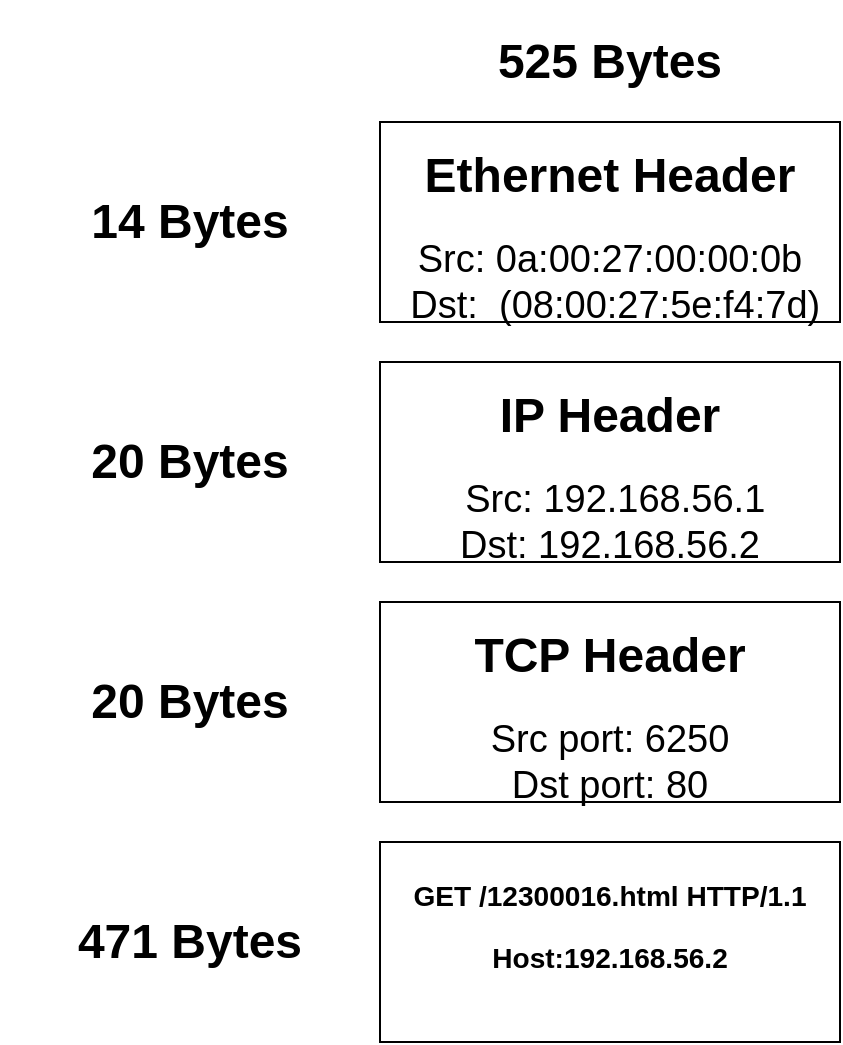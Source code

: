 <mxfile version="27.0.3">
  <diagram name="Page-1" id="wHmhhaLMYHdC2_dwPvvY">
    <mxGraphModel dx="1042" dy="562" grid="0" gridSize="10" guides="1" tooltips="1" connect="1" arrows="1" fold="1" page="1" pageScale="1" pageWidth="850" pageHeight="1100" math="0" shadow="0">
      <root>
        <mxCell id="0" />
        <mxCell id="1" parent="0" />
        <mxCell id="4Pf_NoGqQz4U8e35FGZp-1" value="&lt;h1&gt;Ethernet Header&lt;/h1&gt;&lt;div&gt;&lt;font style=&quot;font-size: 19px;&quot;&gt;Src: 0a:00:27:00:00:0b&lt;/font&gt;&lt;/div&gt;&lt;div&gt;&lt;font style=&quot;font-size: 19px;&quot;&gt;&amp;nbsp;Dst:&amp;nbsp; (08:00:27:5e:f4:7d)&lt;/font&gt;&lt;/div&gt;" style="rounded=0;whiteSpace=wrap;html=1;" vertex="1" parent="1">
          <mxGeometry x="320" y="70" width="230" height="100" as="geometry" />
        </mxCell>
        <mxCell id="4Pf_NoGqQz4U8e35FGZp-2" value="&lt;h1&gt;TCP Header&lt;/h1&gt;&lt;div&gt;&lt;font style=&quot;font-size: 19px;&quot;&gt;Src port: 6250&lt;/font&gt;&lt;/div&gt;&lt;div&gt;&lt;font style=&quot;font-size: 19px;&quot;&gt;Dst port: 80&lt;/font&gt;&lt;/div&gt;" style="rounded=0;whiteSpace=wrap;html=1;" vertex="1" parent="1">
          <mxGeometry x="320" y="310" width="230" height="100" as="geometry" />
        </mxCell>
        <mxCell id="4Pf_NoGqQz4U8e35FGZp-3" value="&lt;h1&gt;IP Header&lt;/h1&gt;&lt;div&gt;&lt;font style=&quot;font-size: 19px;&quot;&gt;&amp;nbsp;Src: 192.168.56.1&lt;/font&gt;&lt;/div&gt;&lt;div&gt;&lt;font style=&quot;font-size: 19px;&quot;&gt;Dst: 192.168.56.2&lt;/font&gt;&lt;/div&gt;" style="rounded=0;whiteSpace=wrap;html=1;" vertex="1" parent="1">
          <mxGeometry x="320" y="190" width="230" height="100" as="geometry" />
        </mxCell>
        <mxCell id="4Pf_NoGqQz4U8e35FGZp-4" value="&lt;h3 style=&quot;text-align: left;&quot;&gt;GET /12300016.html HTTP/1.1&lt;/h3&gt;&lt;h3&gt;Host:192.168.56.2&lt;/h3&gt;&lt;div&gt;&lt;br&gt;&lt;/div&gt;" style="rounded=0;whiteSpace=wrap;html=1;" vertex="1" parent="1">
          <mxGeometry x="320" y="430" width="230" height="100" as="geometry" />
        </mxCell>
        <mxCell id="4Pf_NoGqQz4U8e35FGZp-5" value="&lt;h1&gt;471 Bytes&lt;/h1&gt;" style="text;strokeColor=none;align=center;fillColor=none;html=1;verticalAlign=middle;whiteSpace=wrap;rounded=0;" vertex="1" parent="1">
          <mxGeometry x="130" y="460" width="190" height="40" as="geometry" />
        </mxCell>
        <mxCell id="4Pf_NoGqQz4U8e35FGZp-6" value="&lt;h1&gt;20 Bytes&lt;/h1&gt;" style="text;strokeColor=none;align=center;fillColor=none;html=1;verticalAlign=middle;whiteSpace=wrap;rounded=0;" vertex="1" parent="1">
          <mxGeometry x="130" y="340" width="190" height="40" as="geometry" />
        </mxCell>
        <mxCell id="4Pf_NoGqQz4U8e35FGZp-7" value="&lt;h1&gt;20 Bytes&lt;/h1&gt;" style="text;strokeColor=none;align=center;fillColor=none;html=1;verticalAlign=middle;whiteSpace=wrap;rounded=0;" vertex="1" parent="1">
          <mxGeometry x="130" y="220" width="190" height="40" as="geometry" />
        </mxCell>
        <mxCell id="4Pf_NoGqQz4U8e35FGZp-8" value="&lt;h1&gt;14 Bytes&lt;/h1&gt;" style="text;strokeColor=none;align=center;fillColor=none;html=1;verticalAlign=middle;whiteSpace=wrap;rounded=0;" vertex="1" parent="1">
          <mxGeometry x="130" y="100" width="190" height="40" as="geometry" />
        </mxCell>
        <mxCell id="4Pf_NoGqQz4U8e35FGZp-9" value="&lt;h1&gt;525 Bytes&lt;/h1&gt;" style="text;strokeColor=none;align=center;fillColor=none;html=1;verticalAlign=middle;whiteSpace=wrap;rounded=0;" vertex="1" parent="1">
          <mxGeometry x="340" y="20" width="190" height="40" as="geometry" />
        </mxCell>
      </root>
    </mxGraphModel>
  </diagram>
</mxfile>
